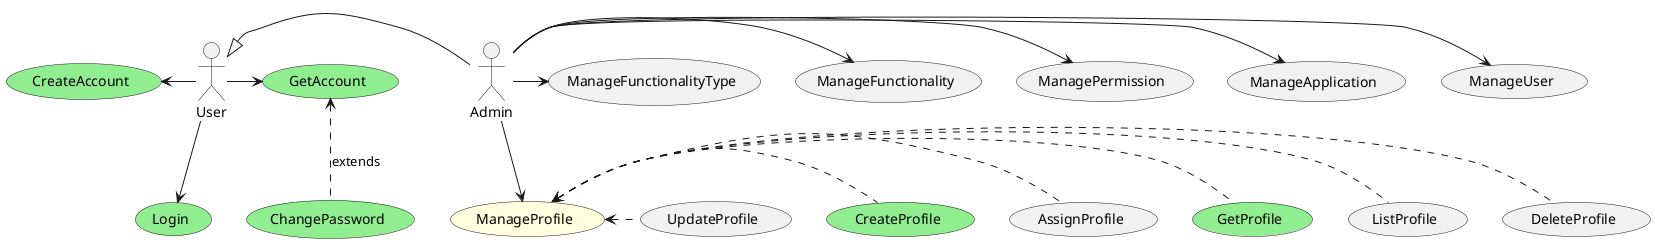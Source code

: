 @startuml Use Case

actor User
actor Admin

usecase CreateAccount #LightGreen
usecase Login #LightGreen
usecase GetAccount #LightGreen
usecase ChangePassword #LightGreen
usecase CreateProfile #LightGreen
usecase GetProfile #LightGreen
usecase ManageProfile #LightYellow

User <|-r- Admin

User -l-> (CreateAccount) 
User -r-> (GetAccount)
(GetAccount) <.d. (ChangePassword) : extends
User -d-> (Login)

Admin --> (ManageProfile) 
(ManageProfile) <.r. (AssignProfile) 
(ManageProfile) <.r. (CreateProfile) 
(ManageProfile) <.r. (UpdateProfile) 
(ManageProfile) <.r. (DeleteProfile) 
(ManageProfile) <.r. (ListProfile) 
(ManageProfile) <.r. (GetProfile) 

Admin -r-> (ManageUser) 
Admin -r-> (ManageApplication) 
Admin -r-> (ManagePermission) 
Admin -r-> (ManageFunctionality) 
Admin -r-> (ManageFunctionalityType) 

@enduml